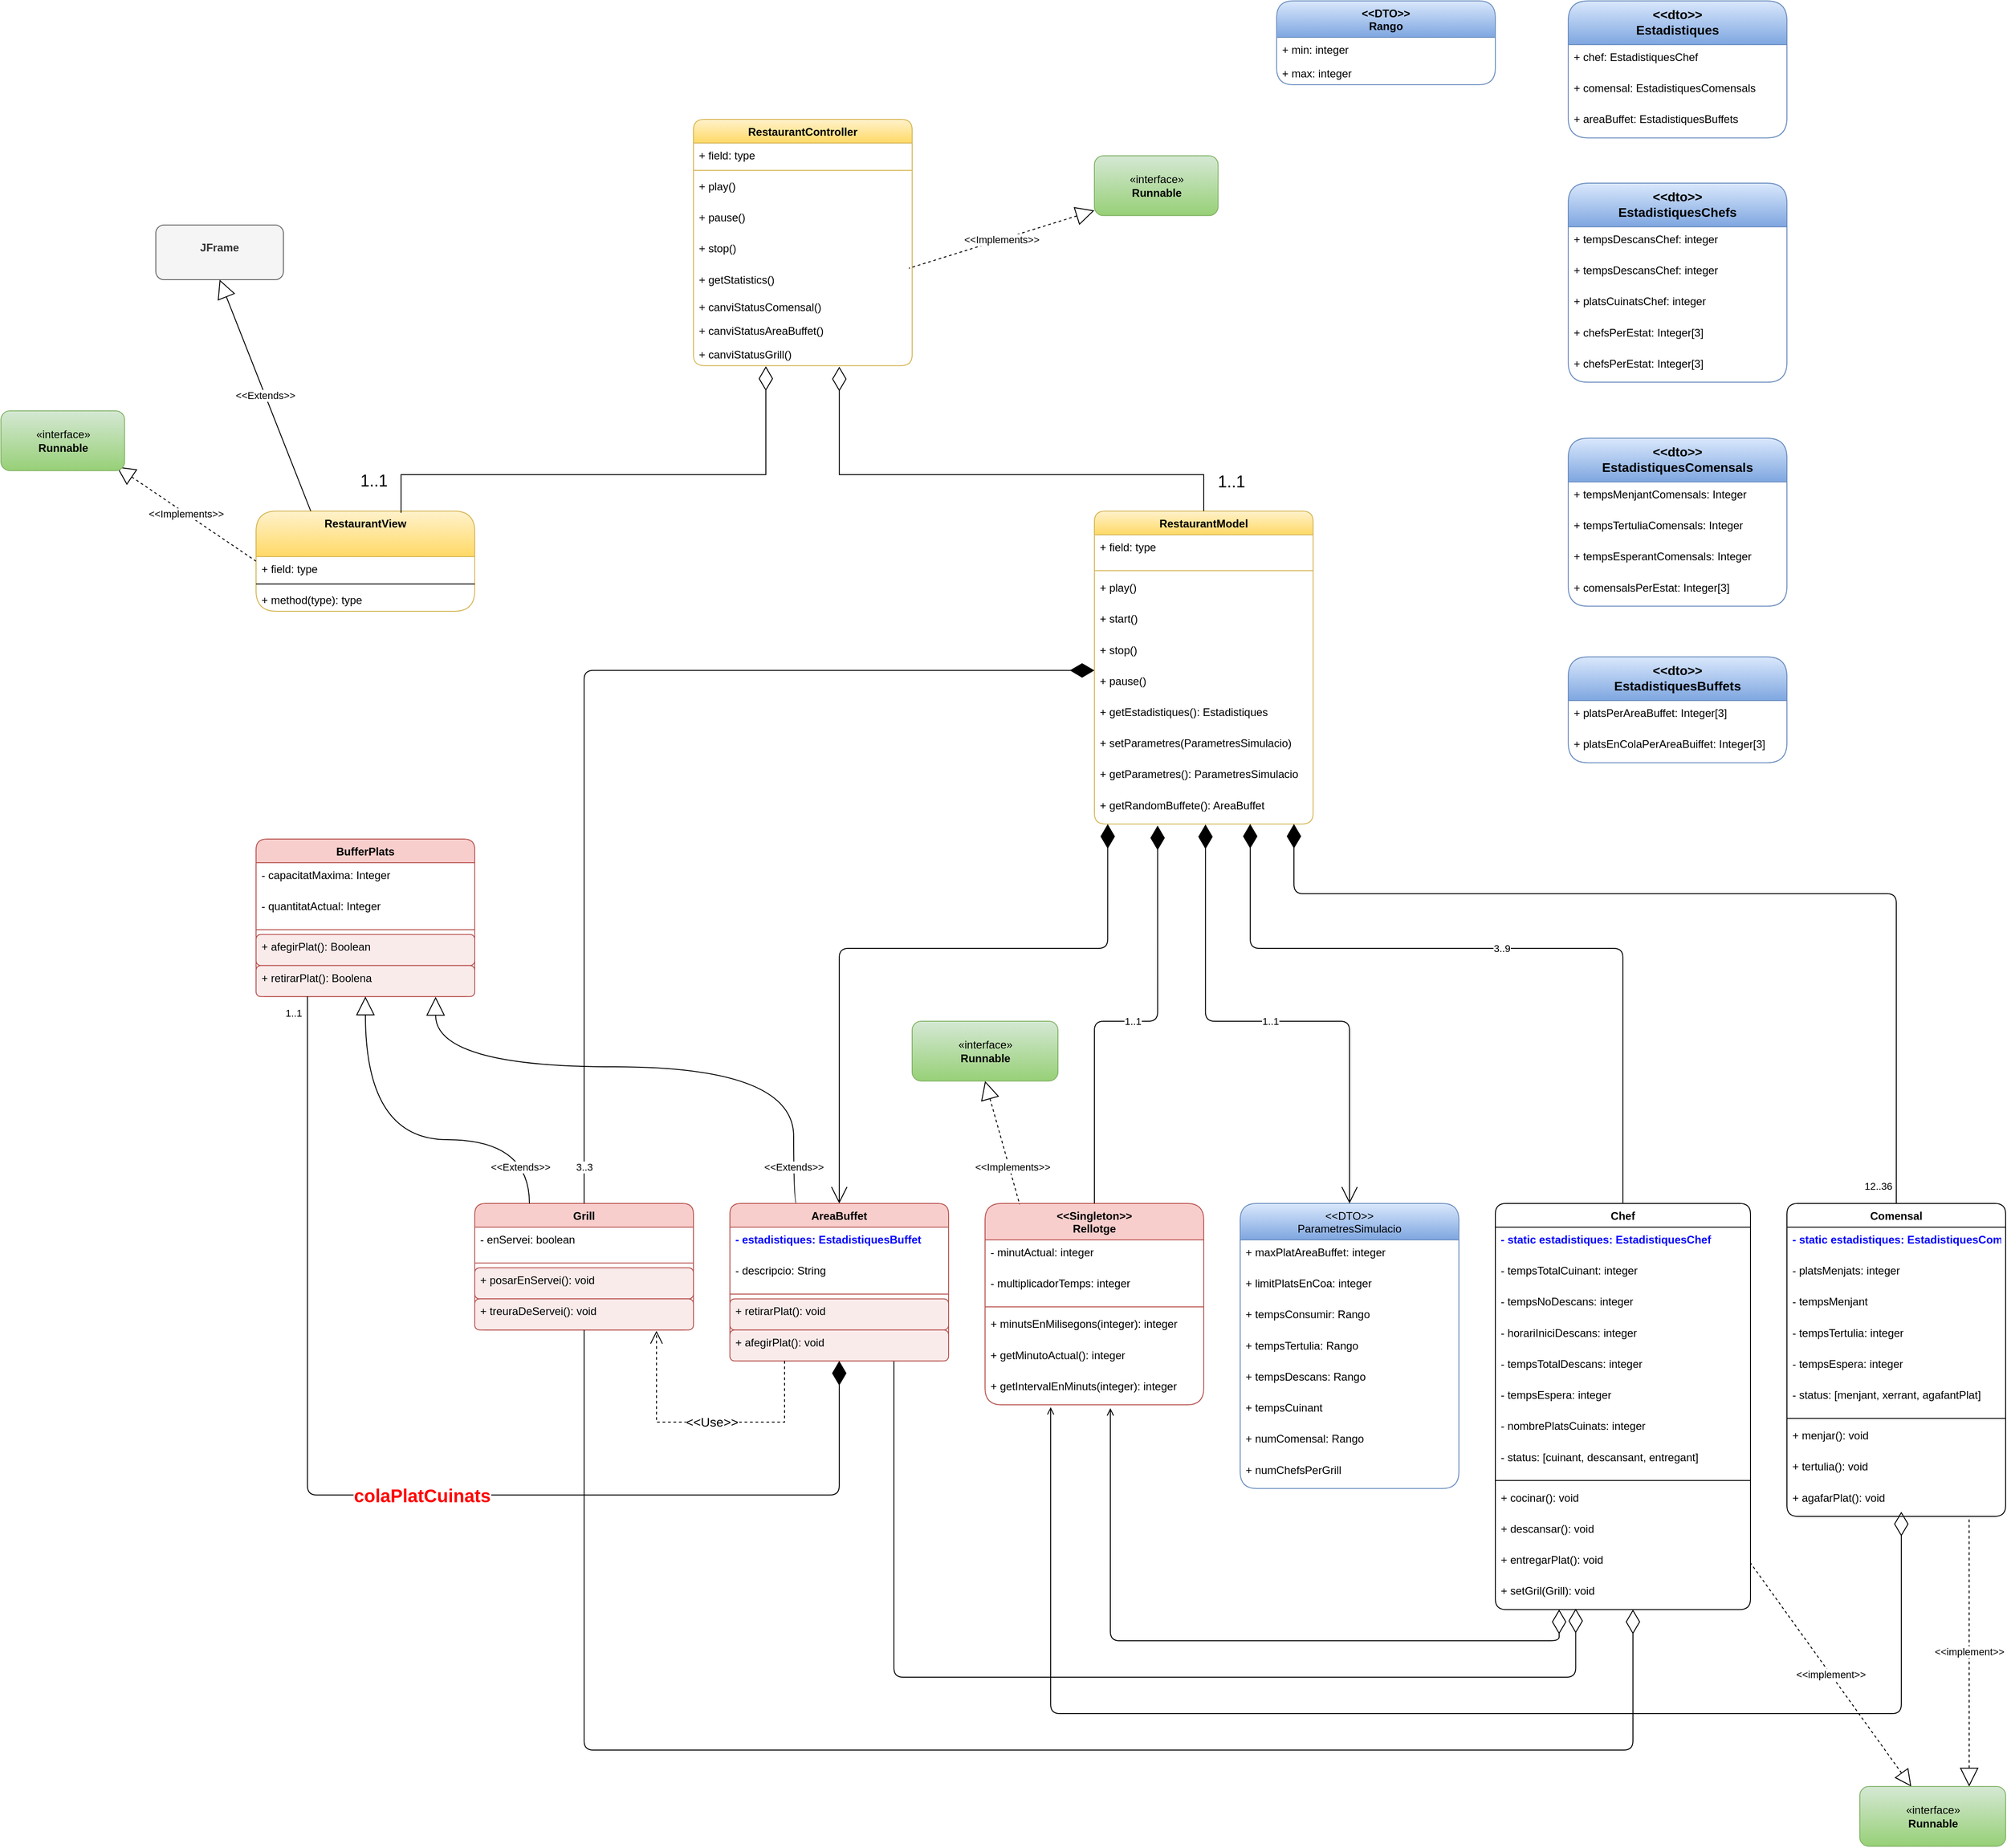 <mxfile version="20.3.0" type="device"><diagram id="F5AzHidbsRb3U1kMEYtP" name="Classes"><mxGraphModel dx="1987" dy="1812" grid="1" gridSize="10" guides="1" tooltips="1" connect="1" arrows="1" fold="1" page="0" pageScale="1" pageWidth="827" pageHeight="1169" background="#ffffff" math="0" shadow="0"><root><mxCell id="0"/><mxCell id="1" parent="0"/><mxCell id="1yfd3yDIQz3GNHURga52-110" value="RestaurantView" style="swimlane;fontStyle=1;align=center;verticalAlign=top;childLayout=stackLayout;horizontal=1;startSize=50;horizontalStack=0;resizeParent=1;resizeParentMax=0;resizeLast=0;collapsible=1;marginBottom=0;rounded=1;fillColor=#fff2cc;gradientColor=#ffd966;strokeColor=#d6b656;" parent="1" vertex="1"><mxGeometry x="-360" y="-320" width="240" height="110" as="geometry"/></mxCell><mxCell id="1yfd3yDIQz3GNHURga52-111" value="+ field: type" style="text;align=left;verticalAlign=top;spacingLeft=4;spacingRight=4;overflow=hidden;rotatable=0;points=[[0,0.5],[1,0.5]];portConstraint=eastwest;rounded=1;" parent="1yfd3yDIQz3GNHURga52-110" vertex="1"><mxGeometry y="50" width="240" height="26" as="geometry"/></mxCell><mxCell id="1yfd3yDIQz3GNHURga52-112" value="" style="line;strokeWidth=1;align=left;verticalAlign=middle;spacingTop=-1;spacingLeft=3;spacingRight=3;rotatable=0;labelPosition=right;points=[];portConstraint=eastwest;rounded=1;" parent="1yfd3yDIQz3GNHURga52-110" vertex="1"><mxGeometry y="76" width="240" height="8" as="geometry"/></mxCell><mxCell id="1yfd3yDIQz3GNHURga52-113" value="+ method(type): type" style="text;align=left;verticalAlign=top;spacingLeft=4;spacingRight=4;overflow=hidden;rotatable=0;points=[[0,0.5],[1,0.5]];portConstraint=eastwest;rounded=1;" parent="1yfd3yDIQz3GNHURga52-110" vertex="1"><mxGeometry y="84" width="240" height="26" as="geometry"/></mxCell><mxCell id="1yfd3yDIQz3GNHURga52-118" value="RestaurantController" style="swimlane;fontStyle=1;align=center;verticalAlign=top;childLayout=stackLayout;horizontal=1;startSize=26;horizontalStack=0;resizeParent=1;resizeParentMax=0;resizeLast=0;collapsible=1;marginBottom=0;fillColor=#fff2cc;strokeColor=#d6b656;rounded=1;gradientColor=#ffd966;" parent="1" vertex="1"><mxGeometry x="120" y="-750" width="240" height="270.323" as="geometry"/></mxCell><mxCell id="1yfd3yDIQz3GNHURga52-119" value="+ field: type" style="text;strokeColor=none;fillColor=none;align=left;verticalAlign=top;spacingLeft=4;spacingRight=4;overflow=hidden;rotatable=0;points=[[0,0.5],[1,0.5]];portConstraint=eastwest;rounded=1;" parent="1yfd3yDIQz3GNHURga52-118" vertex="1"><mxGeometry y="26" width="240" height="26" as="geometry"/></mxCell><mxCell id="1yfd3yDIQz3GNHURga52-120" value="" style="line;strokeWidth=1;fillColor=none;align=left;verticalAlign=middle;spacingTop=-1;spacingLeft=3;spacingRight=3;rotatable=0;labelPosition=right;points=[];portConstraint=eastwest;strokeColor=inherit;rounded=1;" parent="1yfd3yDIQz3GNHURga52-118" vertex="1"><mxGeometry y="52" width="240" height="8" as="geometry"/></mxCell><mxCell id="XDXUhInIALUMw_0Fe-WE-6" value="+ play()" style="text;strokeColor=none;fillColor=none;align=left;verticalAlign=top;spacingLeft=4;spacingRight=4;overflow=hidden;rotatable=0;points=[[0,0.5],[1,0.5]];portConstraint=eastwest;rounded=1;" parent="1yfd3yDIQz3GNHURga52-118" vertex="1"><mxGeometry y="60" width="240" height="34.108" as="geometry"/></mxCell><mxCell id="XDXUhInIALUMw_0Fe-WE-8" value="+ pause()" style="text;strokeColor=none;fillColor=none;align=left;verticalAlign=top;spacingLeft=4;spacingRight=4;overflow=hidden;rotatable=0;points=[[0,0.5],[1,0.5]];portConstraint=eastwest;rounded=1;" parent="1yfd3yDIQz3GNHURga52-118" vertex="1"><mxGeometry y="94.108" width="240" height="34.108" as="geometry"/></mxCell><mxCell id="XDXUhInIALUMw_0Fe-WE-7" value="+ stop()" style="text;strokeColor=none;fillColor=none;align=left;verticalAlign=top;spacingLeft=4;spacingRight=4;overflow=hidden;rotatable=0;points=[[0,0.5],[1,0.5]];portConstraint=eastwest;rounded=1;" parent="1yfd3yDIQz3GNHURga52-118" vertex="1"><mxGeometry y="128.215" width="240" height="34.108" as="geometry"/></mxCell><mxCell id="1yfd3yDIQz3GNHURga52-121" value="+ getStatistics()" style="text;strokeColor=none;fillColor=none;align=left;verticalAlign=top;spacingLeft=4;spacingRight=4;overflow=hidden;rotatable=0;points=[[0,0.5],[1,0.5]];portConstraint=eastwest;rounded=1;" parent="1yfd3yDIQz3GNHURga52-118" vertex="1"><mxGeometry y="162.323" width="240" height="30" as="geometry"/></mxCell><mxCell id="1yfd3yDIQz3GNHURga52-150" value="+ canviStatusComensal()" style="text;strokeColor=none;fillColor=none;align=left;verticalAlign=top;spacingLeft=4;spacingRight=4;overflow=hidden;rotatable=0;points=[[0,0.5],[1,0.5]];portConstraint=eastwest;rounded=1;" parent="1yfd3yDIQz3GNHURga52-118" vertex="1"><mxGeometry y="192.323" width="240" height="26" as="geometry"/></mxCell><mxCell id="1yfd3yDIQz3GNHURga52-151" value="+ canviStatusAreaBuffet()" style="text;strokeColor=none;fillColor=none;align=left;verticalAlign=top;spacingLeft=4;spacingRight=4;overflow=hidden;rotatable=0;points=[[0,0.5],[1,0.5]];portConstraint=eastwest;rounded=1;" parent="1yfd3yDIQz3GNHURga52-118" vertex="1"><mxGeometry y="218.323" width="240" height="26" as="geometry"/></mxCell><mxCell id="1yfd3yDIQz3GNHURga52-152" value="+ canviStatusGrill()" style="text;strokeColor=none;fillColor=none;align=left;verticalAlign=top;spacingLeft=4;spacingRight=4;overflow=hidden;rotatable=0;points=[[0,0.5],[1,0.5]];portConstraint=eastwest;rounded=1;" parent="1yfd3yDIQz3GNHURga52-118" vertex="1"><mxGeometry y="244.323" width="240" height="26" as="geometry"/></mxCell><mxCell id="1yfd3yDIQz3GNHURga52-1" value="Chef" style="swimlane;fontStyle=1;align=center;verticalAlign=top;childLayout=stackLayout;horizontal=1;startSize=26;horizontalStack=0;resizeParent=1;resizeParentMax=0;resizeLast=0;collapsible=1;marginBottom=0;rounded=1;" parent="1" vertex="1"><mxGeometry x="1000" y="440" width="280" height="445.785" as="geometry"><mxRectangle x="1000" y="440" width="70" height="30" as="alternateBounds"/></mxGeometry></mxCell><mxCell id="1yfd3yDIQz3GNHURga52-2" value="- static estadistiques: EstadistiquesChef" style="text;strokeColor=none;fillColor=none;align=left;verticalAlign=top;spacingLeft=4;spacingRight=4;overflow=hidden;rotatable=0;points=[[0,0.5],[1,0.5]];portConstraint=eastwest;rounded=1;fontStyle=1;fontColor=#0000FF;" parent="1yfd3yDIQz3GNHURga52-1" vertex="1"><mxGeometry y="26" width="280" height="34.108" as="geometry"/></mxCell><mxCell id="XDXUhInIALUMw_0Fe-WE-1" value="- tempsTotalCuinant: integer" style="text;strokeColor=none;fillColor=none;align=left;verticalAlign=top;spacingLeft=4;spacingRight=4;overflow=hidden;rotatable=0;points=[[0,0.5],[1,0.5]];portConstraint=eastwest;rounded=1;" parent="1yfd3yDIQz3GNHURga52-1" vertex="1"><mxGeometry y="60.108" width="280" height="34.108" as="geometry"/></mxCell><mxCell id="1yfd3yDIQz3GNHURga52-48" value="- tempsNoDescans: integer" style="text;strokeColor=none;fillColor=none;align=left;verticalAlign=top;spacingLeft=4;spacingRight=4;overflow=hidden;rotatable=0;points=[[0,0.5],[1,0.5]];portConstraint=eastwest;rounded=1;" parent="1yfd3yDIQz3GNHURga52-1" vertex="1"><mxGeometry y="94.215" width="280" height="34.108" as="geometry"/></mxCell><mxCell id="1yfd3yDIQz3GNHURga52-50" value="- horariIniciDescans: integer" style="text;strokeColor=none;fillColor=none;align=left;verticalAlign=top;spacingLeft=4;spacingRight=4;overflow=hidden;rotatable=0;points=[[0,0.5],[1,0.5]];portConstraint=eastwest;rounded=1;" parent="1yfd3yDIQz3GNHURga52-1" vertex="1"><mxGeometry y="128.323" width="280" height="34.108" as="geometry"/></mxCell><mxCell id="1yfd3yDIQz3GNHURga52-51" value="- tempsTotalDescans: integer" style="text;strokeColor=none;fillColor=none;align=left;verticalAlign=top;spacingLeft=4;spacingRight=4;overflow=hidden;rotatable=0;points=[[0,0.5],[1,0.5]];portConstraint=eastwest;rounded=1;" parent="1yfd3yDIQz3GNHURga52-1" vertex="1"><mxGeometry y="162.43" width="280" height="34.108" as="geometry"/></mxCell><mxCell id="1yfd3yDIQz3GNHURga52-60" value="- tempsEspera: integer" style="text;strokeColor=none;fillColor=none;align=left;verticalAlign=top;spacingLeft=4;spacingRight=4;overflow=hidden;rotatable=0;points=[[0,0.5],[1,0.5]];portConstraint=eastwest;rounded=1;" parent="1yfd3yDIQz3GNHURga52-1" vertex="1"><mxGeometry y="196.538" width="280" height="34.108" as="geometry"/></mxCell><mxCell id="rrlEOcsaNTgM3ZThqUmS-15" value="- nombrePlatsCuinats: integer" style="text;strokeColor=none;fillColor=none;align=left;verticalAlign=top;spacingLeft=4;spacingRight=4;overflow=hidden;rotatable=0;points=[[0,0.5],[1,0.5]];portConstraint=eastwest;rounded=1;" parent="1yfd3yDIQz3GNHURga52-1" vertex="1"><mxGeometry y="230.645" width="280" height="34.108" as="geometry"/></mxCell><mxCell id="1yfd3yDIQz3GNHURga52-58" value="- status: [cuinant, descansant, entregant]" style="text;strokeColor=none;fillColor=none;align=left;verticalAlign=top;spacingLeft=4;spacingRight=4;overflow=hidden;rotatable=0;points=[[0,0.5],[1,0.5]];portConstraint=eastwest;rounded=1;" parent="1yfd3yDIQz3GNHURga52-1" vertex="1"><mxGeometry y="264.753" width="280" height="34.108" as="geometry"/></mxCell><mxCell id="1yfd3yDIQz3GNHURga52-3" value="" style="line;strokeWidth=1;fillColor=none;align=left;verticalAlign=middle;spacingTop=-1;spacingLeft=3;spacingRight=3;rotatable=0;labelPosition=right;points=[];portConstraint=eastwest;strokeColor=inherit;rounded=1;" parent="1yfd3yDIQz3GNHURga52-1" vertex="1"><mxGeometry y="298.86" width="280" height="10.495" as="geometry"/></mxCell><mxCell id="1yfd3yDIQz3GNHURga52-4" value="+ cocinar(): void" style="text;strokeColor=none;fillColor=none;align=left;verticalAlign=top;spacingLeft=4;spacingRight=4;overflow=hidden;rotatable=0;points=[[0,0.5],[1,0.5]];portConstraint=eastwest;rounded=1;" parent="1yfd3yDIQz3GNHURga52-1" vertex="1"><mxGeometry y="309.355" width="280" height="34.108" as="geometry"/></mxCell><mxCell id="1yfd3yDIQz3GNHURga52-41" value="+ descansar(): void" style="text;strokeColor=none;fillColor=none;align=left;verticalAlign=top;spacingLeft=4;spacingRight=4;overflow=hidden;rotatable=0;points=[[0,0.5],[1,0.5]];portConstraint=eastwest;rounded=1;" parent="1yfd3yDIQz3GNHURga52-1" vertex="1"><mxGeometry y="343.462" width="280" height="34.108" as="geometry"/></mxCell><mxCell id="1yfd3yDIQz3GNHURga52-42" value="+ entregarPlat(): void" style="text;strokeColor=none;fillColor=none;align=left;verticalAlign=top;spacingLeft=4;spacingRight=4;overflow=hidden;rotatable=0;points=[[0,0.5],[1,0.5]];portConstraint=eastwest;rounded=1;" parent="1yfd3yDIQz3GNHURga52-1" vertex="1"><mxGeometry y="377.57" width="280" height="34.108" as="geometry"/></mxCell><mxCell id="1yfd3yDIQz3GNHURga52-47" value="+ setGril(Grill): void" style="text;strokeColor=none;fillColor=none;align=left;verticalAlign=top;spacingLeft=4;spacingRight=4;overflow=hidden;rotatable=0;points=[[0,0.5],[1,0.5]];portConstraint=eastwest;rounded=1;" parent="1yfd3yDIQz3GNHURga52-1" vertex="1"><mxGeometry y="411.677" width="280" height="34.108" as="geometry"/></mxCell><mxCell id="1yfd3yDIQz3GNHURga52-5" value="Comensal" style="swimlane;fontStyle=1;align=center;verticalAlign=top;childLayout=stackLayout;horizontal=1;startSize=26;horizontalStack=0;resizeParent=1;resizeParentMax=0;resizeLast=0;collapsible=1;marginBottom=0;rounded=1;" parent="1" vertex="1"><mxGeometry x="1320" y="440" width="240" height="343.462" as="geometry"/></mxCell><mxCell id="XDXUhInIALUMw_0Fe-WE-2" value="- static estadistiques: EstadistiquesComensal" style="text;strokeColor=none;fillColor=none;align=left;verticalAlign=top;spacingLeft=4;spacingRight=4;overflow=hidden;rotatable=0;points=[[0,0.5],[1,0.5]];portConstraint=eastwest;rounded=1;fontStyle=1;fontColor=#0000FF;" parent="1yfd3yDIQz3GNHURga52-5" vertex="1"><mxGeometry y="26" width="240" height="34.108" as="geometry"/></mxCell><mxCell id="1yfd3yDIQz3GNHURga52-6" value="- platsMenjats: integer" style="text;strokeColor=none;fillColor=none;align=left;verticalAlign=top;spacingLeft=4;spacingRight=4;overflow=hidden;rotatable=0;points=[[0,0.5],[1,0.5]];portConstraint=eastwest;rounded=1;" parent="1yfd3yDIQz3GNHURga52-5" vertex="1"><mxGeometry y="60.108" width="240" height="34.108" as="geometry"/></mxCell><mxCell id="1yfd3yDIQz3GNHURga52-55" value="- tempsMenjant" style="text;strokeColor=none;fillColor=none;align=left;verticalAlign=top;spacingLeft=4;spacingRight=4;overflow=hidden;rotatable=0;points=[[0,0.5],[1,0.5]];portConstraint=eastwest;rounded=1;" parent="1yfd3yDIQz3GNHURga52-5" vertex="1"><mxGeometry y="94.215" width="240" height="34.108" as="geometry"/></mxCell><mxCell id="1yfd3yDIQz3GNHURga52-56" value="- tempsTertulia: integer" style="text;strokeColor=none;fillColor=none;align=left;verticalAlign=top;spacingLeft=4;spacingRight=4;overflow=hidden;rotatable=0;points=[[0,0.5],[1,0.5]];portConstraint=eastwest;rounded=1;" parent="1yfd3yDIQz3GNHURga52-5" vertex="1"><mxGeometry y="128.323" width="240" height="34.108" as="geometry"/></mxCell><mxCell id="1yfd3yDIQz3GNHURga52-59" value="- tempsEspera: integer" style="text;strokeColor=none;fillColor=none;align=left;verticalAlign=top;spacingLeft=4;spacingRight=4;overflow=hidden;rotatable=0;points=[[0,0.5],[1,0.5]];portConstraint=eastwest;rounded=1;" parent="1yfd3yDIQz3GNHURga52-5" vertex="1"><mxGeometry y="162.43" width="240" height="34.108" as="geometry"/></mxCell><mxCell id="1yfd3yDIQz3GNHURga52-57" value="- status: [menjant, xerrant, agafantPlat]" style="text;strokeColor=none;fillColor=none;align=left;verticalAlign=top;spacingLeft=4;spacingRight=4;overflow=hidden;rotatable=0;points=[[0,0.5],[1,0.5]];portConstraint=eastwest;rounded=1;" parent="1yfd3yDIQz3GNHURga52-5" vertex="1"><mxGeometry y="196.538" width="240" height="34.108" as="geometry"/></mxCell><mxCell id="1yfd3yDIQz3GNHURga52-7" value="" style="line;strokeWidth=1;fillColor=none;align=left;verticalAlign=middle;spacingTop=-1;spacingLeft=3;spacingRight=3;rotatable=0;labelPosition=right;points=[];portConstraint=eastwest;strokeColor=inherit;rounded=1;" parent="1yfd3yDIQz3GNHURga52-5" vertex="1"><mxGeometry y="230.645" width="240" height="10.495" as="geometry"/></mxCell><mxCell id="1yfd3yDIQz3GNHURga52-8" value="+ menjar(): void" style="text;strokeColor=none;fillColor=none;align=left;verticalAlign=top;spacingLeft=4;spacingRight=4;overflow=hidden;rotatable=0;points=[[0,0.5],[1,0.5]];portConstraint=eastwest;rounded=1;" parent="1yfd3yDIQz3GNHURga52-5" vertex="1"><mxGeometry y="241.14" width="240" height="34.108" as="geometry"/></mxCell><mxCell id="1yfd3yDIQz3GNHURga52-53" value="+ tertulia(): void" style="text;strokeColor=none;fillColor=none;align=left;verticalAlign=top;spacingLeft=4;spacingRight=4;overflow=hidden;rotatable=0;points=[[0,0.5],[1,0.5]];portConstraint=eastwest;rounded=1;" parent="1yfd3yDIQz3GNHURga52-5" vertex="1"><mxGeometry y="275.247" width="240" height="34.108" as="geometry"/></mxCell><mxCell id="1yfd3yDIQz3GNHURga52-54" value="+ agafarPlat(): void" style="text;strokeColor=none;fillColor=none;align=left;verticalAlign=top;spacingLeft=4;spacingRight=4;overflow=hidden;rotatable=0;points=[[0,0.5],[1,0.5]];portConstraint=eastwest;rounded=1;" parent="1yfd3yDIQz3GNHURga52-5" vertex="1"><mxGeometry y="309.355" width="240" height="34.108" as="geometry"/></mxCell><mxCell id="1yfd3yDIQz3GNHURga52-13" value="Grill" style="swimlane;fontStyle=1;align=center;verticalAlign=top;childLayout=stackLayout;horizontal=1;startSize=26;horizontalStack=0;resizeParent=1;resizeParentMax=0;resizeLast=0;collapsible=1;marginBottom=0;rounded=1;fillColor=#f8cecc;strokeColor=#b85450;" parent="1" vertex="1"><mxGeometry x="-120" y="440" width="240" height="138.817" as="geometry"/></mxCell><mxCell id="1yfd3yDIQz3GNHURga52-63" value="- enServei: boolean" style="text;strokeColor=none;fillColor=none;align=left;verticalAlign=top;spacingLeft=4;spacingRight=4;overflow=hidden;rotatable=0;points=[[0,0.5],[1,0.5]];portConstraint=eastwest;rounded=1;" parent="1yfd3yDIQz3GNHURga52-13" vertex="1"><mxGeometry y="26" width="240" height="34.108" as="geometry"/></mxCell><mxCell id="1yfd3yDIQz3GNHURga52-15" value="" style="line;strokeWidth=1;fillColor=none;align=left;verticalAlign=middle;spacingTop=-1;spacingLeft=3;spacingRight=3;rotatable=0;labelPosition=right;points=[];portConstraint=eastwest;strokeColor=inherit;rounded=1;" parent="1yfd3yDIQz3GNHURga52-13" vertex="1"><mxGeometry y="60.108" width="240" height="10.495" as="geometry"/></mxCell><mxCell id="32FPiGkmEmromFlu82mA-3" value="+ posarEnServei(): void" style="text;strokeColor=#b85450;fillColor=#FAEBEB;align=left;verticalAlign=top;spacingLeft=4;spacingRight=4;overflow=hidden;rotatable=0;points=[[0,0.5],[1,0.5]];portConstraint=eastwest;rounded=1;" parent="1yfd3yDIQz3GNHURga52-13" vertex="1"><mxGeometry y="70.602" width="240" height="34.108" as="geometry"/></mxCell><mxCell id="32FPiGkmEmromFlu82mA-1" value="+ treuraDeServei(): void" style="text;strokeColor=#b85450;fillColor=#FAEBEB;align=left;verticalAlign=top;spacingLeft=4;spacingRight=4;overflow=hidden;rotatable=0;points=[[0,0.5],[1,0.5]];portConstraint=eastwest;rounded=1;" parent="1yfd3yDIQz3GNHURga52-13" vertex="1"><mxGeometry y="104.71" width="240" height="34.108" as="geometry"/></mxCell><mxCell id="1yfd3yDIQz3GNHURga52-28" value="RestaurantModel" style="swimlane;fontStyle=1;align=center;verticalAlign=top;childLayout=stackLayout;horizontal=1;startSize=26;horizontalStack=0;resizeParent=1;resizeParentMax=0;resizeLast=0;collapsible=1;marginBottom=0;rounded=1;fillColor=#fff2cc;gradientColor=#ffd966;strokeColor=#d6b656;" parent="1" vertex="1"><mxGeometry x="560" y="-320" width="240" height="343.462" as="geometry"/></mxCell><mxCell id="1yfd3yDIQz3GNHURga52-29" value="+ field: type" style="text;strokeColor=none;fillColor=none;align=left;verticalAlign=top;spacingLeft=4;spacingRight=4;overflow=hidden;rotatable=0;points=[[0,0.5],[1,0.5]];portConstraint=eastwest;rounded=1;" parent="1yfd3yDIQz3GNHURga52-28" vertex="1"><mxGeometry y="26" width="240" height="34.108" as="geometry"/></mxCell><mxCell id="1yfd3yDIQz3GNHURga52-30" value="" style="line;strokeWidth=1;fillColor=none;align=left;verticalAlign=middle;spacingTop=-1;spacingLeft=3;spacingRight=3;rotatable=0;labelPosition=right;points=[];portConstraint=eastwest;strokeColor=inherit;rounded=1;" parent="1yfd3yDIQz3GNHURga52-28" vertex="1"><mxGeometry y="60.108" width="240" height="10.495" as="geometry"/></mxCell><mxCell id="XDXUhInIALUMw_0Fe-WE-4" value="+ play()" style="text;strokeColor=none;fillColor=none;align=left;verticalAlign=top;spacingLeft=4;spacingRight=4;overflow=hidden;rotatable=0;points=[[0,0.5],[1,0.5]];portConstraint=eastwest;rounded=1;" parent="1yfd3yDIQz3GNHURga52-28" vertex="1"><mxGeometry y="70.602" width="240" height="34.108" as="geometry"/></mxCell><mxCell id="1yfd3yDIQz3GNHURga52-31" value="+ start()" style="text;strokeColor=none;fillColor=none;align=left;verticalAlign=top;spacingLeft=4;spacingRight=4;overflow=hidden;rotatable=0;points=[[0,0.5],[1,0.5]];portConstraint=eastwest;rounded=1;" parent="1yfd3yDIQz3GNHURga52-28" vertex="1"><mxGeometry y="104.71" width="240" height="34.108" as="geometry"/></mxCell><mxCell id="1yfd3yDIQz3GNHURga52-144" value="+ stop()" style="text;strokeColor=none;fillColor=none;align=left;verticalAlign=top;spacingLeft=4;spacingRight=4;overflow=hidden;rotatable=0;points=[[0,0.5],[1,0.5]];portConstraint=eastwest;rounded=1;" parent="1yfd3yDIQz3GNHURga52-28" vertex="1"><mxGeometry y="138.817" width="240" height="34.108" as="geometry"/></mxCell><mxCell id="1yfd3yDIQz3GNHURga52-145" value="+ pause()" style="text;strokeColor=none;fillColor=none;align=left;verticalAlign=top;spacingLeft=4;spacingRight=4;overflow=hidden;rotatable=0;points=[[0,0.5],[1,0.5]];portConstraint=eastwest;rounded=1;" parent="1yfd3yDIQz3GNHURga52-28" vertex="1"><mxGeometry y="172.925" width="240" height="34.108" as="geometry"/></mxCell><mxCell id="1yfd3yDIQz3GNHURga52-147" value="+ getEstadistiques(): Estadistiques" style="text;strokeColor=none;fillColor=none;align=left;verticalAlign=top;spacingLeft=4;spacingRight=4;overflow=hidden;rotatable=0;points=[[0,0.5],[1,0.5]];portConstraint=eastwest;rounded=1;" parent="1yfd3yDIQz3GNHURga52-28" vertex="1"><mxGeometry y="207.032" width="240" height="34.108" as="geometry"/></mxCell><mxCell id="1yfd3yDIQz3GNHURga52-146" value="+ setParametres(ParametresSimulacio)" style="text;strokeColor=none;fillColor=none;align=left;verticalAlign=top;spacingLeft=4;spacingRight=4;overflow=hidden;rotatable=0;points=[[0,0.5],[1,0.5]];portConstraint=eastwest;rounded=1;" parent="1yfd3yDIQz3GNHURga52-28" vertex="1"><mxGeometry y="241.14" width="240" height="34.108" as="geometry"/></mxCell><mxCell id="2TMHJ-a3IxeZFMbr7UdO-1" value="+ getParametres(): ParametresSimulacio" style="text;strokeColor=none;fillColor=none;align=left;verticalAlign=top;spacingLeft=4;spacingRight=4;overflow=hidden;rotatable=0;points=[[0,0.5],[1,0.5]];portConstraint=eastwest;rounded=1;" parent="1yfd3yDIQz3GNHURga52-28" vertex="1"><mxGeometry y="275.247" width="240" height="34.108" as="geometry"/></mxCell><mxCell id="ky06ZzyfjNGjHORNi42Y-1" value="+ getRandomBuffete(): AreaBuffet" style="text;strokeColor=none;fillColor=none;align=left;verticalAlign=top;spacingLeft=4;spacingRight=4;overflow=hidden;rotatable=0;points=[[0,0.5],[1,0.5]];portConstraint=eastwest;rounded=1;" parent="1yfd3yDIQz3GNHURga52-28" vertex="1"><mxGeometry y="309.355" width="240" height="34.108" as="geometry"/></mxCell><mxCell id="1yfd3yDIQz3GNHURga52-32" value="" style="endArrow=diamondThin;endFill=1;endSize=24;html=1;rounded=1;exitX=0.5;exitY=0;exitDx=0;exitDy=0;edgeStyle=orthogonalEdgeStyle;entryX=0.061;entryY=1.004;entryDx=0;entryDy=0;startArrow=open;startFill=0;startSize=16;entryPerimeter=0;" parent="1" source="1yfd3yDIQz3GNHURga52-9" target="ky06ZzyfjNGjHORNi42Y-1" edge="1"><mxGeometry width="160" relative="1" as="geometry"><mxPoint x="510.213" y="469.677" as="sourcePoint"/><mxPoint x="820" y="78.194" as="targetPoint"/><Array as="points"><mxPoint x="280" y="160"/><mxPoint x="575" y="160"/></Array></mxGeometry></mxCell><mxCell id="1yfd3yDIQz3GNHURga52-33" value="3..3" style="edgeLabel;html=1;align=center;verticalAlign=middle;resizable=0;points=[];rounded=1;" parent="1yfd3yDIQz3GNHURga52-32" vertex="1" connectable="0"><mxGeometry x="-0.754" y="-3" relative="1" as="geometry"><mxPoint x="27" y="97" as="offset"/></mxGeometry></mxCell><mxCell id="1yfd3yDIQz3GNHURga52-34" value="" style="endArrow=diamondThin;endFill=1;endSize=24;html=1;rounded=1;exitX=0.5;exitY=0;exitDx=0;exitDy=0;edgeStyle=orthogonalEdgeStyle;" parent="1" source="1yfd3yDIQz3GNHURga52-5" target="ky06ZzyfjNGjHORNi42Y-1" edge="1"><mxGeometry width="160" relative="1" as="geometry"><mxPoint x="584.255" y="456.559" as="sourcePoint"/><mxPoint x="1013.44" y="97.567" as="targetPoint"/><Array as="points"><mxPoint x="1440" y="100"/><mxPoint x="779" y="100"/></Array></mxGeometry></mxCell><mxCell id="1yfd3yDIQz3GNHURga52-37" value="12..36" style="edgeLabel;html=1;align=center;verticalAlign=middle;resizable=0;points=[];rounded=1;" parent="1yfd3yDIQz3GNHURga52-34" vertex="1" connectable="0"><mxGeometry x="-0.597" y="1" relative="1" as="geometry"><mxPoint x="-19" y="198" as="offset"/></mxGeometry></mxCell><mxCell id="1yfd3yDIQz3GNHURga52-35" value="3..3" style="endArrow=diamondThin;endFill=1;endSize=24;html=1;rounded=1;exitX=0.5;exitY=0;exitDx=0;exitDy=0;edgeStyle=elbowEdgeStyle;entryX=0;entryY=0.058;entryDx=0;entryDy=0;entryPerimeter=0;" parent="1" source="1yfd3yDIQz3GNHURga52-13" target="1yfd3yDIQz3GNHURga52-145" edge="1"><mxGeometry x="-0.93" width="160" relative="1" as="geometry"><mxPoint x="732.34" y="430.323" as="sourcePoint"/><mxPoint x="320" y="150" as="targetPoint"/><Array as="points"><mxPoint y="80"/></Array><mxPoint as="offset"/></mxGeometry></mxCell><mxCell id="1yfd3yDIQz3GNHURga52-36" value="3..9" style="endArrow=diamondThin;endFill=1;endSize=24;html=1;rounded=1;exitX=0.5;exitY=0;exitDx=0;exitDy=0;edgeStyle=orthogonalEdgeStyle;" parent="1" source="1yfd3yDIQz3GNHURga52-1" target="ky06ZzyfjNGjHORNi42Y-1" edge="1"><mxGeometry width="160" relative="1" as="geometry"><mxPoint x="744.681" y="443.441" as="sourcePoint"/><mxPoint x="958.72" y="95.247" as="targetPoint"/><Array as="points"><mxPoint x="1140" y="160"/><mxPoint x="731" y="160"/></Array></mxGeometry></mxCell><mxCell id="1yfd3yDIQz3GNHURga52-99" value="&amp;lt;&amp;lt;implement&amp;gt;&amp;gt;" style="rounded=1;orthogonalLoop=1;jettySize=auto;html=1;strokeWidth=1;startArrow=block;startFill=0;endArrow=none;endFill=0;startSize=16;endSize=18;dashed=1;entryX=1;entryY=0.5;entryDx=0;entryDy=0;" parent="1" source="1yfd3yDIQz3GNHURga52-38" target="1yfd3yDIQz3GNHURga52-42" edge="1"><mxGeometry relative="1" as="geometry"><mxPoint x="1213.617" y="417.204" as="targetPoint"/><Array as="points"/></mxGeometry></mxCell><mxCell id="1yfd3yDIQz3GNHURga52-101" value="&amp;lt;&amp;lt;implement&amp;gt;&amp;gt;" style="rounded=1;orthogonalLoop=1;jettySize=auto;html=1;exitX=0.75;exitY=0;exitDx=0;exitDy=0;entryX=0.833;entryY=1.025;entryDx=0;entryDy=0;strokeWidth=1;startArrow=block;startFill=0;endArrow=none;endFill=0;startSize=18;endSize=18;dashed=1;entryPerimeter=0;" parent="1" source="1yfd3yDIQz3GNHURga52-38" target="1yfd3yDIQz3GNHURga52-54" edge="1"><mxGeometry relative="1" as="geometry"/></mxCell><mxCell id="1yfd3yDIQz3GNHURga52-38" value="«interface»&lt;br&gt;&lt;b&gt;Runnable&lt;/b&gt;" style="html=1;rounded=1;fillColor=#d5e8d4;strokeColor=#82b366;gradientColor=#97d077;" parent="1" vertex="1"><mxGeometry x="1400" y="1080" width="160" height="65.59" as="geometry"/></mxCell><mxCell id="1yfd3yDIQz3GNHURga52-46" value="" style="endArrow=diamondThin;endFill=0;endSize=24;html=1;rounded=1;strokeWidth=1;edgeStyle=orthogonalEdgeStyle;" parent="1" source="1yfd3yDIQz3GNHURga52-13" target="1yfd3yDIQz3GNHURga52-47" edge="1"><mxGeometry width="160" relative="1" as="geometry"><mxPoint x="214.043" y="640.215" as="sourcePoint"/><mxPoint x="732.34" y="456.559" as="targetPoint"/><Array as="points"><mxPoint y="1040"/><mxPoint x="1151" y="1040"/></Array></mxGeometry></mxCell><mxCell id="1yfd3yDIQz3GNHURga52-64" value="&lt;&lt;DTO&gt;&gt;&#10;ParametresSimulacio" style="swimlane;fontStyle=0;childLayout=stackLayout;horizontal=1;startSize=40;fillColor=#dae8fc;horizontalStack=0;resizeParent=1;resizeParentMax=0;resizeLast=0;collapsible=1;marginBottom=0;rounded=1;strokeColor=#6c8ebf;gradientColor=#7ea6e0;" parent="1" vertex="1"><mxGeometry x="720" y="440" width="240" height="312.86" as="geometry"><mxRectangle x="-480" y="417.2" width="150" height="30" as="alternateBounds"/></mxGeometry></mxCell><mxCell id="1yfd3yDIQz3GNHURga52-82" value="+ maxPlatAreaBuffet: integer" style="text;strokeColor=none;fillColor=none;align=left;verticalAlign=top;spacingLeft=4;spacingRight=4;overflow=hidden;rotatable=0;points=[[0,0.5],[1,0.5]];portConstraint=eastwest;rounded=1;" parent="1yfd3yDIQz3GNHURga52-64" vertex="1"><mxGeometry y="40" width="240" height="34.108" as="geometry"/></mxCell><mxCell id="1yfd3yDIQz3GNHURga52-85" value="+ limitPlatsEnCoa: integer" style="text;strokeColor=none;fillColor=none;align=left;verticalAlign=top;spacingLeft=4;spacingRight=4;overflow=hidden;rotatable=0;points=[[0,0.5],[1,0.5]];portConstraint=eastwest;rounded=1;" parent="1yfd3yDIQz3GNHURga52-64" vertex="1"><mxGeometry y="74.108" width="240" height="34.108" as="geometry"/></mxCell><mxCell id="rrlEOcsaNTgM3ZThqUmS-3" value="+ tempsConsumir: Rango" style="text;strokeColor=none;fillColor=none;align=left;verticalAlign=top;spacingLeft=4;spacingRight=4;overflow=hidden;rotatable=0;points=[[0,0.5],[1,0.5]];portConstraint=eastwest;rounded=1;" parent="1yfd3yDIQz3GNHURga52-64" vertex="1"><mxGeometry y="108.215" width="240" height="34.108" as="geometry"/></mxCell><mxCell id="rrlEOcsaNTgM3ZThqUmS-6" value="+ tempsTertulia: Rango" style="text;strokeColor=none;fillColor=none;align=left;verticalAlign=top;spacingLeft=4;spacingRight=4;overflow=hidden;rotatable=0;points=[[0,0.5],[1,0.5]];portConstraint=eastwest;rounded=1;" parent="1yfd3yDIQz3GNHURga52-64" vertex="1"><mxGeometry y="142.323" width="240" height="34.108" as="geometry"/></mxCell><mxCell id="rrlEOcsaNTgM3ZThqUmS-9" value="+ tempsDescans: Rango" style="text;strokeColor=none;fillColor=none;align=left;verticalAlign=top;spacingLeft=4;spacingRight=4;overflow=hidden;rotatable=0;points=[[0,0.5],[1,0.5]];portConstraint=eastwest;rounded=1;" parent="1yfd3yDIQz3GNHURga52-64" vertex="1"><mxGeometry y="176.43" width="240" height="34.108" as="geometry"/></mxCell><mxCell id="rrlEOcsaNTgM3ZThqUmS-8" value="+ tempsCuinant" style="text;strokeColor=none;fillColor=none;align=left;verticalAlign=top;spacingLeft=4;spacingRight=4;overflow=hidden;rotatable=0;points=[[0,0.5],[1,0.5]];portConstraint=eastwest;rounded=1;" parent="1yfd3yDIQz3GNHURga52-64" vertex="1"><mxGeometry y="210.538" width="240" height="34.108" as="geometry"/></mxCell><mxCell id="rrlEOcsaNTgM3ZThqUmS-4" value="+ numComensal: Rango" style="text;strokeColor=none;fillColor=none;align=left;verticalAlign=top;spacingLeft=4;spacingRight=4;overflow=hidden;rotatable=0;points=[[0,0.5],[1,0.5]];portConstraint=eastwest;rounded=1;" parent="1yfd3yDIQz3GNHURga52-64" vertex="1"><mxGeometry y="244.645" width="240" height="34.108" as="geometry"/></mxCell><mxCell id="rrlEOcsaNTgM3ZThqUmS-10" value="+ numChefsPerGrill" style="text;strokeColor=none;fillColor=none;align=left;verticalAlign=top;spacingLeft=4;spacingRight=4;overflow=hidden;rotatable=0;points=[[0,0.5],[1,0.5]];portConstraint=eastwest;rounded=1;" parent="1yfd3yDIQz3GNHURga52-64" vertex="1"><mxGeometry y="278.753" width="240" height="34.108" as="geometry"/></mxCell><mxCell id="1yfd3yDIQz3GNHURga52-68" value="1..1" style="endArrow=diamondThin;endFill=1;endSize=24;html=1;rounded=1;strokeWidth=1;exitX=0.5;exitY=0;exitDx=0;exitDy=0;edgeStyle=orthogonalEdgeStyle;startArrow=open;startFill=0;startSize=16;entryX=0.508;entryY=1.017;entryDx=0;entryDy=0;entryPerimeter=0;" parent="1" source="1yfd3yDIQz3GNHURga52-64" target="ky06ZzyfjNGjHORNi42Y-1" edge="1"><mxGeometry width="160" relative="1" as="geometry"><mxPoint x="411.489" y="456.559" as="sourcePoint"/><mxPoint x="941" y="90" as="targetPoint"/><Array as="points"><mxPoint x="840" y="240"/><mxPoint x="682" y="240"/></Array></mxGeometry></mxCell><mxCell id="1yfd3yDIQz3GNHURga52-69" value="" style="endArrow=diamondThin;endFill=0;endSize=24;html=1;rounded=1;strokeWidth=1;edgeStyle=orthogonalEdgeStyle;entryX=0.315;entryY=0.97;entryDx=0;entryDy=0;entryPerimeter=0;exitX=0.75;exitY=1;exitDx=0;exitDy=0;" parent="1" source="1yfd3yDIQz3GNHURga52-9" target="1yfd3yDIQz3GNHURga52-47" edge="1"><mxGeometry width="160" relative="1" as="geometry"><mxPoint x="269.525" y="655.115" as="sourcePoint"/><mxPoint x="1100" y="890" as="targetPoint"/><Array as="points"><mxPoint x="340" y="960"/><mxPoint x="1088" y="960"/></Array></mxGeometry></mxCell><mxCell id="1yfd3yDIQz3GNHURga52-88" value="&lt;&lt;Singleton&gt;&gt;&#10;Rellotge" style="swimlane;fontStyle=1;align=center;verticalAlign=top;childLayout=stackLayout;horizontal=1;startSize=40;horizontalStack=0;resizeParent=1;resizeParentMax=0;resizeLast=0;collapsible=1;marginBottom=0;rounded=1;fillColor=#f8cecc;strokeColor=#b85450;" parent="1" vertex="1"><mxGeometry x="440" y="440" width="240" height="221.032" as="geometry"/></mxCell><mxCell id="1yfd3yDIQz3GNHURga52-89" value="- minutActual: integer" style="text;strokeColor=none;fillColor=none;align=left;verticalAlign=top;spacingLeft=4;spacingRight=4;overflow=hidden;rotatable=0;points=[[0,0.5],[1,0.5]];portConstraint=eastwest;rounded=1;" parent="1yfd3yDIQz3GNHURga52-88" vertex="1"><mxGeometry y="40" width="240" height="34.108" as="geometry"/></mxCell><mxCell id="1yfd3yDIQz3GNHURga52-107" value="- multiplicadorTemps: integer" style="text;strokeColor=none;fillColor=none;align=left;verticalAlign=top;spacingLeft=4;spacingRight=4;overflow=hidden;rotatable=0;points=[[0,0.5],[1,0.5]];portConstraint=eastwest;rounded=1;" parent="1yfd3yDIQz3GNHURga52-88" vertex="1"><mxGeometry y="74.108" width="240" height="34.108" as="geometry"/></mxCell><mxCell id="1yfd3yDIQz3GNHURga52-90" value="" style="line;strokeWidth=1;fillColor=none;align=left;verticalAlign=middle;spacingTop=-1;spacingLeft=3;spacingRight=3;rotatable=0;labelPosition=right;points=[];portConstraint=eastwest;strokeColor=inherit;rounded=1;" parent="1yfd3yDIQz3GNHURga52-88" vertex="1"><mxGeometry y="108.215" width="240" height="10.495" as="geometry"/></mxCell><mxCell id="1yfd3yDIQz3GNHURga52-95" value="+ minutsEnMilisegons(integer): integer" style="text;strokeColor=none;fillColor=none;align=left;verticalAlign=top;spacingLeft=4;spacingRight=4;overflow=hidden;rotatable=0;points=[[0,0.5],[1,0.5]];portConstraint=eastwest;rounded=1;" parent="1yfd3yDIQz3GNHURga52-88" vertex="1"><mxGeometry y="118.71" width="240" height="34.108" as="geometry"/></mxCell><mxCell id="1yfd3yDIQz3GNHURga52-102" value="+ getMinutoActual(): integer" style="text;strokeColor=none;fillColor=none;align=left;verticalAlign=top;spacingLeft=4;spacingRight=4;overflow=hidden;rotatable=0;points=[[0,0.5],[1,0.5]];portConstraint=eastwest;rounded=1;" parent="1yfd3yDIQz3GNHURga52-88" vertex="1"><mxGeometry y="152.817" width="240" height="34.108" as="geometry"/></mxCell><mxCell id="1yfd3yDIQz3GNHURga52-109" value="+ getIntervalEnMinuts(integer): integer" style="text;strokeColor=none;fillColor=none;align=left;verticalAlign=top;spacingLeft=4;spacingRight=4;overflow=hidden;rotatable=0;points=[[0,0.5],[1,0.5]];portConstraint=eastwest;rounded=1;" parent="1yfd3yDIQz3GNHURga52-88" vertex="1"><mxGeometry y="186.925" width="240" height="34.108" as="geometry"/></mxCell><mxCell id="1yfd3yDIQz3GNHURga52-141" value="«interface»&lt;br&gt;&lt;b&gt;Runnable&lt;/b&gt;" style="html=1;rounded=1;fillColor=#d5e8d4;strokeColor=#82b366;gradientColor=#97d077;" parent="1" vertex="1"><mxGeometry x="360" y="240" width="160" height="65.59" as="geometry"/></mxCell><mxCell id="1yfd3yDIQz3GNHURga52-142" value="1..1" style="endArrow=diamondThin;endFill=1;endSize=24;html=1;rounded=1;exitX=0.5;exitY=0;exitDx=0;exitDy=0;edgeStyle=orthogonalEdgeStyle;entryX=0.289;entryY=1.052;entryDx=0;entryDy=0;entryPerimeter=0;startArrow=none;startFill=0;startSize=16;" parent="1" source="1yfd3yDIQz3GNHURga52-88" target="ky06ZzyfjNGjHORNi42Y-1" edge="1"><mxGeometry width="160" relative="1" as="geometry"><mxPoint x="263.404" y="430.323" as="sourcePoint"/><mxPoint x="846.16" y="96.236" as="targetPoint"/><Array as="points"><mxPoint x="560" y="240"/><mxPoint x="629" y="240"/></Array></mxGeometry></mxCell><mxCell id="iZ9OrU1UNK4X2crRO8BI-17" value="&lt;&lt;DTO&gt;&gt;&#10;Rango" style="swimlane;fontStyle=1;align=center;verticalAlign=top;childLayout=stackLayout;horizontal=1;startSize=40;horizontalStack=0;resizeParent=1;resizeParentMax=0;resizeLast=0;collapsible=1;marginBottom=0;fillColor=#dae8fc;strokeColor=#6c8ebf;gradientColor=#7ea6e0;rounded=1;" parent="1" vertex="1"><mxGeometry x="760" y="-880" width="240" height="92" as="geometry"/></mxCell><mxCell id="iZ9OrU1UNK4X2crRO8BI-18" value="+ min: integer" style="text;strokeColor=none;fillColor=none;align=left;verticalAlign=top;spacingLeft=4;spacingRight=4;overflow=hidden;rotatable=0;points=[[0,0.5],[1,0.5]];portConstraint=eastwest;" parent="iZ9OrU1UNK4X2crRO8BI-17" vertex="1"><mxGeometry y="40" width="240" height="26" as="geometry"/></mxCell><mxCell id="iZ9OrU1UNK4X2crRO8BI-21" value="+ max: integer" style="text;strokeColor=none;fillColor=none;align=left;verticalAlign=top;spacingLeft=4;spacingRight=4;overflow=hidden;rotatable=0;points=[[0,0.5],[1,0.5]];portConstraint=eastwest;" parent="iZ9OrU1UNK4X2crRO8BI-17" vertex="1"><mxGeometry y="66" width="240" height="26" as="geometry"/></mxCell><mxCell id="iZ9OrU1UNK4X2crRO8BI-22" value="BufferPlats" style="swimlane;fontStyle=1;align=center;verticalAlign=top;childLayout=stackLayout;horizontal=1;startSize=26;horizontalStack=0;resizeParent=1;resizeParentMax=0;resizeLast=0;collapsible=1;marginBottom=0;rounded=1;fillColor=#f8cecc;strokeColor=#b85450;" parent="1" vertex="1"><mxGeometry x="-360" y="40" width="240" height="172.925" as="geometry"/></mxCell><mxCell id="iZ9OrU1UNK4X2crRO8BI-23" value="- capacitatMaxima: Integer" style="text;strokeColor=none;fillColor=none;align=left;verticalAlign=top;spacingLeft=4;spacingRight=4;overflow=hidden;rotatable=0;points=[[0,0.5],[1,0.5]];portConstraint=eastwest;rounded=1;" parent="iZ9OrU1UNK4X2crRO8BI-22" vertex="1"><mxGeometry y="26" width="240" height="34.108" as="geometry"/></mxCell><mxCell id="iZ9OrU1UNK4X2crRO8BI-24" value="- quantitatActual: Integer" style="text;strokeColor=none;fillColor=none;align=left;verticalAlign=top;spacingLeft=4;spacingRight=4;overflow=hidden;rotatable=0;points=[[0,0.5],[1,0.5]];portConstraint=eastwest;rounded=1;" parent="iZ9OrU1UNK4X2crRO8BI-22" vertex="1"><mxGeometry y="60.108" width="240" height="34.108" as="geometry"/></mxCell><mxCell id="iZ9OrU1UNK4X2crRO8BI-25" value="" style="line;strokeWidth=1;fillColor=none;align=left;verticalAlign=middle;spacingTop=-1;spacingLeft=3;spacingRight=3;rotatable=0;labelPosition=right;points=[];portConstraint=eastwest;strokeColor=inherit;rounded=1;" parent="iZ9OrU1UNK4X2crRO8BI-22" vertex="1"><mxGeometry y="94.215" width="240" height="10.495" as="geometry"/></mxCell><mxCell id="iZ9OrU1UNK4X2crRO8BI-26" value="+ afegirPlat(): Boolean" style="text;strokeColor=#b85450;fillColor=#FAEBEB;align=left;verticalAlign=top;spacingLeft=4;spacingRight=4;overflow=hidden;rotatable=0;points=[[0,0.5],[1,0.5]];portConstraint=eastwest;rounded=1;" parent="iZ9OrU1UNK4X2crRO8BI-22" vertex="1"><mxGeometry y="104.71" width="240" height="34.108" as="geometry"/></mxCell><mxCell id="iZ9OrU1UNK4X2crRO8BI-27" value="+ retirarPlat(): Boolena" style="text;strokeColor=#b85450;fillColor=#FAEBEB;align=left;verticalAlign=top;spacingLeft=4;spacingRight=4;overflow=hidden;rotatable=0;points=[[0,0.5],[1,0.5]];portConstraint=eastwest;rounded=1;" parent="iZ9OrU1UNK4X2crRO8BI-22" vertex="1"><mxGeometry y="138.817" width="240" height="34.108" as="geometry"/></mxCell><mxCell id="iZ9OrU1UNK4X2crRO8BI-28" value="&amp;lt;&amp;lt;Extends&amp;gt;&amp;gt;" style="rounded=1;orthogonalLoop=1;jettySize=auto;html=1;exitX=0.821;exitY=1.009;exitDx=0;exitDy=0;strokeWidth=1;startArrow=block;startFill=0;endArrow=none;endFill=0;startSize=18;endSize=18;exitPerimeter=0;entryX=0.323;entryY=0.011;entryDx=0;entryDy=0;entryPerimeter=0;edgeStyle=orthogonalEdgeStyle;curved=1;" parent="1" source="iZ9OrU1UNK4X2crRO8BI-27" target="1yfd3yDIQz3GNHURga52-9" edge="1"><mxGeometry x="0.837" relative="1" as="geometry"><mxPoint x="-50" y="420" as="targetPoint"/><mxPoint x="-140.0" y="335.376" as="sourcePoint"/><Array as="points"><mxPoint x="-163" y="290"/><mxPoint x="230" y="290"/><mxPoint x="230" y="443"/></Array><mxPoint as="offset"/></mxGeometry></mxCell><mxCell id="1yfd3yDIQz3GNHURga52-9" value="AreaBuffet" style="swimlane;fontStyle=1;align=center;verticalAlign=top;childLayout=stackLayout;horizontal=1;startSize=26;horizontalStack=0;resizeParent=1;resizeParentMax=0;resizeLast=0;collapsible=1;marginBottom=0;rounded=1;fillColor=#f8cecc;strokeColor=#b85450;" parent="1" vertex="1"><mxGeometry x="160" y="440" width="240" height="172.925" as="geometry"><mxRectangle x="160" y="440" width="100" height="30" as="alternateBounds"/></mxGeometry></mxCell><mxCell id="XDXUhInIALUMw_0Fe-WE-3" value="- estadistiques: EstadistiquesBuffet" style="text;strokeColor=none;fillColor=none;align=left;verticalAlign=top;spacingLeft=4;spacingRight=4;overflow=hidden;rotatable=0;points=[[0,0.5],[1,0.5]];portConstraint=eastwest;rounded=1;fontColor=#0000FF;fontStyle=1" parent="1yfd3yDIQz3GNHURga52-9" vertex="1"><mxGeometry y="26" width="240" height="34.108" as="geometry"/></mxCell><mxCell id="1yfd3yDIQz3GNHURga52-10" value="- descripcio: String" style="text;strokeColor=none;fillColor=none;align=left;verticalAlign=top;spacingLeft=4;spacingRight=4;overflow=hidden;rotatable=0;points=[[0,0.5],[1,0.5]];portConstraint=eastwest;rounded=1;" parent="1yfd3yDIQz3GNHURga52-9" vertex="1"><mxGeometry y="60.108" width="240" height="34.108" as="geometry"/></mxCell><mxCell id="1yfd3yDIQz3GNHURga52-11" value="" style="line;strokeWidth=1;fillColor=none;align=left;verticalAlign=middle;spacingTop=-1;spacingLeft=3;spacingRight=3;rotatable=0;labelPosition=right;points=[];portConstraint=eastwest;strokeColor=inherit;rounded=1;" parent="1yfd3yDIQz3GNHURga52-9" vertex="1"><mxGeometry y="94.215" width="240" height="10.495" as="geometry"/></mxCell><mxCell id="32FPiGkmEmromFlu82mA-5" value="+ retirarPlat(): void" style="text;strokeColor=#b85450;fillColor=#FAEBEB;align=left;verticalAlign=top;spacingLeft=4;spacingRight=4;overflow=hidden;rotatable=0;points=[[0,0.5],[1,0.5]];portConstraint=eastwest;rounded=1;" parent="1yfd3yDIQz3GNHURga52-9" vertex="1"><mxGeometry y="104.71" width="240" height="34.108" as="geometry"/></mxCell><mxCell id="32FPiGkmEmromFlu82mA-4" value="+ afegirPlat(): void" style="text;strokeColor=#b85450;fillColor=#FAEBEB;align=left;verticalAlign=top;spacingLeft=4;spacingRight=4;overflow=hidden;rotatable=0;points=[[0,0.5],[1,0.5]];portConstraint=eastwest;rounded=1;" parent="1yfd3yDIQz3GNHURga52-9" vertex="1"><mxGeometry y="138.817" width="240" height="34.108" as="geometry"/></mxCell><mxCell id="iZ9OrU1UNK4X2crRO8BI-33" value="&amp;lt;&amp;lt;Implements&amp;gt;&amp;gt;" style="rounded=1;orthogonalLoop=1;jettySize=auto;html=1;exitX=0.5;exitY=1;exitDx=0;exitDy=0;strokeWidth=1;startArrow=block;startFill=0;endArrow=none;endFill=0;startSize=18;endSize=18;dashed=1;entryX=0.158;entryY=0.004;entryDx=0;entryDy=0;entryPerimeter=0;" parent="1" source="1yfd3yDIQz3GNHURga52-141" target="1yfd3yDIQz3GNHURga52-88" edge="1"><mxGeometry x="0.409" y="3" relative="1" as="geometry"><mxPoint x="206.96" y="453.403" as="targetPoint"/><mxPoint x="157.87" y="205.596" as="sourcePoint"/><mxPoint as="offset"/></mxGeometry></mxCell><mxCell id="KkhnRoFOUl9ir9obgfW6-1" value="&amp;lt;&amp;lt;Extends&amp;gt;&amp;gt;" style="rounded=1;orthogonalLoop=1;jettySize=auto;html=1;strokeWidth=1;startArrow=block;startFill=0;endArrow=none;endFill=0;startSize=18;endSize=18;edgeStyle=orthogonalEdgeStyle;curved=1;entryX=0.25;entryY=0;entryDx=0;entryDy=0;" parent="1" source="iZ9OrU1UNK4X2crRO8BI-27" target="1yfd3yDIQz3GNHURga52-13" edge="1"><mxGeometry x="0.803" y="-10" relative="1" as="geometry"><mxPoint x="210" y="900" as="targetPoint"/><mxPoint x="-220" y="230" as="sourcePoint"/><Array as="points"><mxPoint x="-240" y="370"/><mxPoint x="-60" y="370"/></Array><mxPoint as="offset"/></mxGeometry></mxCell><mxCell id="KkhnRoFOUl9ir9obgfW6-2" value="" style="endArrow=diamondThin;endFill=1;endSize=24;html=1;rounded=1;exitX=0.235;exitY=0.992;exitDx=0;exitDy=0;edgeStyle=elbowEdgeStyle;exitPerimeter=0;elbow=vertical;entryX=0.5;entryY=1;entryDx=0;entryDy=0;" parent="1" source="iZ9OrU1UNK4X2crRO8BI-27" target="1yfd3yDIQz3GNHURga52-9" edge="1"><mxGeometry width="160" relative="1" as="geometry"><mxPoint x="290" y="930" as="sourcePoint"/><mxPoint x="320" y="580" as="targetPoint"/><Array as="points"><mxPoint x="-40" y="760"/></Array></mxGeometry></mxCell><mxCell id="KkhnRoFOUl9ir9obgfW6-3" value="1..1" style="edgeLabel;html=1;align=center;verticalAlign=middle;resizable=0;points=[];rounded=1;" parent="KkhnRoFOUl9ir9obgfW6-2" vertex="1" connectable="0"><mxGeometry x="-0.754" y="-3" relative="1" as="geometry"><mxPoint x="-13" y="-139" as="offset"/></mxGeometry></mxCell><mxCell id="KkhnRoFOUl9ir9obgfW6-4" value="colaPlatCuinats" style="edgeLabel;html=1;align=center;verticalAlign=middle;resizable=0;points=[];fontSize=20;fontColor=#FF0000;fontStyle=1" parent="KkhnRoFOUl9ir9obgfW6-2" vertex="1" connectable="0"><mxGeometry x="-0.095" y="-1" relative="1" as="geometry"><mxPoint x="94" y="-1" as="offset"/></mxGeometry></mxCell><mxCell id="Vt3zFWeBWaC0uCVY4cqW-2" value="" style="endArrow=diamondThin;endFill=0;endSize=24;html=1;rounded=1;strokeWidth=1;edgeStyle=orthogonalEdgeStyle;exitX=0.573;exitY=1.11;exitDx=0;exitDy=0;exitPerimeter=0;startArrow=open;startFill=0;entryX=0.25;entryY=1;entryDx=0;entryDy=0;" parent="1" source="1yfd3yDIQz3GNHURga52-109" target="1yfd3yDIQz3GNHURga52-1" edge="1"><mxGeometry width="160" relative="1" as="geometry"><mxPoint x="290.0" y="520.602" as="sourcePoint"/><mxPoint x="1020" y="470" as="targetPoint"/><Array as="points"><mxPoint x="578" y="920"/><mxPoint x="1070" y="920"/></Array></mxGeometry></mxCell><mxCell id="6mIDMxDj_89VgoSt_QIC-1" value="" style="endArrow=diamondThin;endFill=0;endSize=24;html=1;rounded=1;strokeWidth=1;edgeStyle=orthogonalEdgeStyle;entryX=0.523;entryY=0.85;entryDx=0;entryDy=0;entryPerimeter=0;exitX=0.3;exitY=1.075;exitDx=0;exitDy=0;exitPerimeter=0;startArrow=open;startFill=0;" parent="1" source="1yfd3yDIQz3GNHURga52-109" target="1yfd3yDIQz3GNHURga52-54" edge="1"><mxGeometry width="160" relative="1" as="geometry"><mxPoint x="587.52" y="674.784" as="sourcePoint"/><mxPoint x="1043.04" y="861.507" as="targetPoint"/><Array as="points"><mxPoint x="512" y="1000"/><mxPoint x="1446" y="1000"/></Array></mxGeometry></mxCell><mxCell id="6mIDMxDj_89VgoSt_QIC-2" value="«interface»&lt;br&gt;&lt;b&gt;Runnable&lt;/b&gt;" style="html=1;rounded=1;fillColor=#d5e8d4;strokeColor=#82b366;gradientColor=#97d077;" parent="1" vertex="1"><mxGeometry x="559.998" y="-709.995" width="135.745" height="65.591" as="geometry"/></mxCell><mxCell id="6mIDMxDj_89VgoSt_QIC-5" value="&amp;lt;&amp;lt;Implements&amp;gt;&amp;gt;" style="rounded=1;orthogonalLoop=1;jettySize=auto;html=1;exitX=0.935;exitY=0.934;exitDx=0;exitDy=0;strokeWidth=1;startArrow=block;startFill=0;endArrow=none;endFill=0;startSize=18;endSize=18;dashed=1;entryX=0;entryY=0.5;entryDx=0;entryDy=0;exitPerimeter=0;" parent="1" source="6mIDMxDj_89VgoSt_QIC-13" target="1yfd3yDIQz3GNHURga52-110" edge="1"><mxGeometry relative="1" as="geometry"><mxPoint x="340.05" y="-184.712" as="targetPoint"/><mxPoint x="290" y="-290" as="sourcePoint"/></mxGeometry></mxCell><mxCell id="6mIDMxDj_89VgoSt_QIC-6" value="&amp;lt;&amp;lt;Implements&amp;gt;&amp;gt;" style="rounded=1;orthogonalLoop=1;jettySize=auto;html=1;strokeWidth=1;startArrow=block;startFill=0;endArrow=none;endFill=0;startSize=18;endSize=18;dashed=1;entryX=0.985;entryY=0.038;entryDx=0;entryDy=0;entryPerimeter=0;" parent="1" target="1yfd3yDIQz3GNHURga52-121" edge="1"><mxGeometry relative="1" as="geometry"><mxPoint x="340.05" y="-184.712" as="targetPoint"/><mxPoint x="560" y="-650" as="sourcePoint"/></mxGeometry></mxCell><mxCell id="6mIDMxDj_89VgoSt_QIC-9" value="&lt;p style=&quot;margin:0px;margin-top:4px;text-align:center;&quot;&gt;&lt;br&gt;&lt;b&gt;JFrame&lt;/b&gt;&lt;/p&gt;" style="verticalAlign=top;align=left;overflow=fill;fontSize=12;fontFamily=Helvetica;html=1;rounded=1;fillColor=#f5f5f5;fontColor=#333333;strokeColor=#666666;" parent="1" vertex="1"><mxGeometry x="-470" y="-634" width="140" height="60" as="geometry"/></mxCell><mxCell id="6mIDMxDj_89VgoSt_QIC-10" value="&amp;lt;&amp;lt;Extends&amp;gt;&amp;gt;" style="rounded=1;orthogonalLoop=1;jettySize=auto;html=1;exitX=0.5;exitY=1;exitDx=0;exitDy=0;strokeWidth=1;startArrow=block;startFill=0;endArrow=none;endFill=0;startSize=18;endSize=18;entryX=0.25;entryY=0;entryDx=0;entryDy=0;" parent="1" source="6mIDMxDj_89VgoSt_QIC-9" target="1yfd3yDIQz3GNHURga52-110" edge="1"><mxGeometry relative="1" as="geometry"><mxPoint x="-189.95" y="-304.712" as="targetPoint"/><mxPoint x="-240" y="-410" as="sourcePoint"/></mxGeometry></mxCell><mxCell id="6mIDMxDj_89VgoSt_QIC-13" value="«interface»&lt;br&gt;&lt;b&gt;Runnable&lt;/b&gt;" style="html=1;rounded=1;fillColor=#d5e8d4;strokeColor=#82b366;gradientColor=#97d077;" parent="1" vertex="1"><mxGeometry x="-640.0" y="-430" width="135.745" height="65.591" as="geometry"/></mxCell><mxCell id="32FPiGkmEmromFlu82mA-6" value="&amp;lt;&amp;lt;Use&amp;gt;&amp;gt;" style="endArrow=open;endSize=12;dashed=1;html=1;rounded=0;labelBackgroundColor=default;strokeColor=default;fontFamily=Helvetica;fontSize=14;fontColor=#000000;shape=connector;elbow=vertical;edgeStyle=elbowEdgeStyle;entryX=0.831;entryY=1.03;entryDx=0;entryDy=0;entryPerimeter=0;exitX=0.25;exitY=1;exitDx=0;exitDy=0;" parent="1" source="1yfd3yDIQz3GNHURga52-9" target="32FPiGkmEmromFlu82mA-1" edge="1"><mxGeometry x="-0.044" width="160" relative="1" as="geometry"><mxPoint x="240" y="580" as="sourcePoint"/><mxPoint x="80" y="590" as="targetPoint"/><mxPoint as="offset"/><Array as="points"><mxPoint x="170" y="680"/></Array></mxGeometry></mxCell><mxCell id="2TMHJ-a3IxeZFMbr7UdO-2" value="&lt;font style=&quot;font-size: 18px;&quot;&gt;1..1&lt;/font&gt;" style="endArrow=diamondThin;endFill=0;endSize=24;html=1;rounded=0;entryX=0.331;entryY=1.029;entryDx=0;entryDy=0;entryPerimeter=0;edgeStyle=elbowEdgeStyle;elbow=vertical;fontSize=18;exitX=0.663;exitY=0.017;exitDx=0;exitDy=0;exitPerimeter=0;" parent="1" source="1yfd3yDIQz3GNHURga52-110" target="1yfd3yDIQz3GNHURga52-152" edge="1"><mxGeometry x="-0.877" y="30" width="160" relative="1" as="geometry"><mxPoint x="-170" y="-320" as="sourcePoint"/><mxPoint x="624.0" y="10" as="targetPoint"/><mxPoint as="offset"/><Array as="points"><mxPoint x="90" y="-360"/></Array></mxGeometry></mxCell><mxCell id="2TMHJ-a3IxeZFMbr7UdO-3" value="&lt;font style=&quot;font-size: 18px;&quot;&gt;1..1&lt;/font&gt;" style="endArrow=diamondThin;endFill=0;endSize=24;html=1;rounded=0;edgeStyle=elbowEdgeStyle;elbow=vertical;fontSize=18;exitX=0.5;exitY=0;exitDx=0;exitDy=0;entryX=0.667;entryY=1.044;entryDx=0;entryDy=0;entryPerimeter=0;" parent="1" source="1yfd3yDIQz3GNHURga52-28" target="1yfd3yDIQz3GNHURga52-152" edge="1"><mxGeometry x="-0.885" y="-30" width="160" relative="1" as="geometry"><mxPoint x="-160" y="-310" as="sourcePoint"/><mxPoint x="280" y="-440" as="targetPoint"/><mxPoint as="offset"/><Array as="points"><mxPoint x="480" y="-360"/></Array></mxGeometry></mxCell><mxCell id="rrlEOcsaNTgM3ZThqUmS-11" value="&lt;&lt;dto&gt;&gt;&#10;EstadistiquesChefs" style="swimlane;fontStyle=1;align=center;verticalAlign=top;childLayout=stackLayout;horizontal=1;startSize=48;horizontalStack=0;resizeParent=1;resizeParentMax=0;resizeLast=0;collapsible=1;marginBottom=0;fillColor=#dae8fc;strokeColor=#6c8ebf;gradientColor=#7ea6e0;rounded=1;fontFamily=Helvetica;fontSize=14;fontColor=default;" parent="1" vertex="1"><mxGeometry x="1080.0" y="-680" width="240" height="218.538" as="geometry"/></mxCell><mxCell id="rrlEOcsaNTgM3ZThqUmS-16" value="+ tempsDescansChef: integer" style="text;strokeColor=none;fillColor=none;align=left;verticalAlign=top;spacingLeft=4;spacingRight=4;overflow=hidden;rotatable=0;points=[[0,0.5],[1,0.5]];portConstraint=eastwest;rounded=1;" parent="rrlEOcsaNTgM3ZThqUmS-11" vertex="1"><mxGeometry y="48" width="240" height="34.108" as="geometry"/></mxCell><mxCell id="XDXUhInIALUMw_0Fe-WE-22" value="+ tempsDescansChef: integer" style="text;strokeColor=none;fillColor=none;align=left;verticalAlign=top;spacingLeft=4;spacingRight=4;overflow=hidden;rotatable=0;points=[[0,0.5],[1,0.5]];portConstraint=eastwest;rounded=1;" parent="rrlEOcsaNTgM3ZThqUmS-11" vertex="1"><mxGeometry y="82.108" width="240" height="34.108" as="geometry"/></mxCell><mxCell id="1yfd3yDIQz3GNHURga52-49" value="+ platsCuinatsChef: integer" style="text;strokeColor=none;fillColor=none;align=left;verticalAlign=top;spacingLeft=4;spacingRight=4;overflow=hidden;rotatable=0;points=[[0,0.5],[1,0.5]];portConstraint=eastwest;rounded=1;" parent="rrlEOcsaNTgM3ZThqUmS-11" vertex="1"><mxGeometry y="116.215" width="240" height="34.108" as="geometry"/></mxCell><mxCell id="rrlEOcsaNTgM3ZThqUmS-17" value="+ chefsPerEstat: Integer[3]" style="text;strokeColor=none;fillColor=none;align=left;verticalAlign=top;spacingLeft=4;spacingRight=4;overflow=hidden;rotatable=0;points=[[0,0.5],[1,0.5]];portConstraint=eastwest;rounded=1;" parent="rrlEOcsaNTgM3ZThqUmS-11" vertex="1"><mxGeometry y="150.323" width="240" height="34.108" as="geometry"/></mxCell><mxCell id="XDXUhInIALUMw_0Fe-WE-23" value="+ chefsPerEstat: Integer[3]" style="text;strokeColor=none;fillColor=none;align=left;verticalAlign=top;spacingLeft=4;spacingRight=4;overflow=hidden;rotatable=0;points=[[0,0.5],[1,0.5]];portConstraint=eastwest;rounded=1;" parent="rrlEOcsaNTgM3ZThqUmS-11" vertex="1"><mxGeometry y="184.43" width="240" height="34.108" as="geometry"/></mxCell><mxCell id="rrlEOcsaNTgM3ZThqUmS-25" value="&lt;&lt;dto&gt;&gt;&#10;EstadistiquesComensals" style="swimlane;fontStyle=1;align=center;verticalAlign=top;childLayout=stackLayout;horizontal=1;startSize=48;horizontalStack=0;resizeParent=1;resizeParentMax=0;resizeLast=0;collapsible=1;marginBottom=0;fillColor=#dae8fc;strokeColor=#6c8ebf;gradientColor=#7ea6e0;rounded=1;fontFamily=Helvetica;fontSize=14;fontColor=default;" parent="1" vertex="1"><mxGeometry x="1080.0" y="-400" width="240" height="184.43" as="geometry"/></mxCell><mxCell id="rrlEOcsaNTgM3ZThqUmS-30" value="+ tempsMenjantComensals: Integer" style="text;strokeColor=none;fillColor=none;align=left;verticalAlign=top;spacingLeft=4;spacingRight=4;overflow=hidden;rotatable=0;points=[[0,0.5],[1,0.5]];portConstraint=eastwest;rounded=1;" parent="rrlEOcsaNTgM3ZThqUmS-25" vertex="1"><mxGeometry y="48" width="240" height="34.108" as="geometry"/></mxCell><mxCell id="rrlEOcsaNTgM3ZThqUmS-31" value="+ tempsTertuliaComensals: Integer" style="text;strokeColor=none;fillColor=none;align=left;verticalAlign=top;spacingLeft=4;spacingRight=4;overflow=hidden;rotatable=0;points=[[0,0.5],[1,0.5]];portConstraint=eastwest;rounded=1;" parent="rrlEOcsaNTgM3ZThqUmS-25" vertex="1"><mxGeometry y="82.108" width="240" height="34.108" as="geometry"/></mxCell><mxCell id="rrlEOcsaNTgM3ZThqUmS-32" value="+ tempsEsperantComensals: Integer" style="text;strokeColor=none;fillColor=none;align=left;verticalAlign=top;spacingLeft=4;spacingRight=4;overflow=hidden;rotatable=0;points=[[0,0.5],[1,0.5]];portConstraint=eastwest;rounded=1;" parent="rrlEOcsaNTgM3ZThqUmS-25" vertex="1"><mxGeometry y="116.215" width="240" height="34.108" as="geometry"/></mxCell><mxCell id="rrlEOcsaNTgM3ZThqUmS-33" value="+ comensalsPerEstat: Integer[3]" style="text;strokeColor=none;fillColor=none;align=left;verticalAlign=top;spacingLeft=4;spacingRight=4;overflow=hidden;rotatable=0;points=[[0,0.5],[1,0.5]];portConstraint=eastwest;rounded=1;" parent="rrlEOcsaNTgM3ZThqUmS-25" vertex="1"><mxGeometry y="150.323" width="240" height="34.108" as="geometry"/></mxCell><mxCell id="rrlEOcsaNTgM3ZThqUmS-36" value="&lt;&lt;dto&gt;&gt;&#10;EstadistiquesBuffets" style="swimlane;fontStyle=1;align=center;verticalAlign=top;childLayout=stackLayout;horizontal=1;startSize=48;horizontalStack=0;resizeParent=1;resizeParentMax=0;resizeLast=0;collapsible=1;marginBottom=0;fillColor=#dae8fc;strokeColor=#6c8ebf;gradientColor=#7ea6e0;rounded=1;fontFamily=Helvetica;fontSize=14;fontColor=default;" parent="1" vertex="1"><mxGeometry x="1080.0" y="-160" width="240" height="116.215" as="geometry"/></mxCell><mxCell id="rrlEOcsaNTgM3ZThqUmS-41" value="+ platsPerAreaBuffet: Integer[3]" style="text;strokeColor=none;fillColor=none;align=left;verticalAlign=top;spacingLeft=4;spacingRight=4;overflow=hidden;rotatable=0;points=[[0,0.5],[1,0.5]];portConstraint=eastwest;rounded=1;" parent="rrlEOcsaNTgM3ZThqUmS-36" vertex="1"><mxGeometry y="48" width="240" height="34.108" as="geometry"/></mxCell><mxCell id="rrlEOcsaNTgM3ZThqUmS-42" value="+ platsEnColaPerAreaBuiffet: Integer[3]" style="text;strokeColor=none;fillColor=none;align=left;verticalAlign=top;spacingLeft=4;spacingRight=4;overflow=hidden;rotatable=0;points=[[0,0.5],[1,0.5]];portConstraint=eastwest;rounded=1;" parent="rrlEOcsaNTgM3ZThqUmS-36" vertex="1"><mxGeometry y="82.108" width="240" height="34.108" as="geometry"/></mxCell><mxCell id="XDXUhInIALUMw_0Fe-WE-9" value="&lt;&lt;dto&gt;&gt;&#10;Estadistiques" style="swimlane;fontStyle=1;align=center;verticalAlign=top;childLayout=stackLayout;horizontal=1;startSize=48;horizontalStack=0;resizeParent=1;resizeParentMax=0;resizeLast=0;collapsible=1;marginBottom=0;fillColor=#dae8fc;strokeColor=#6c8ebf;gradientColor=#7ea6e0;rounded=1;fontFamily=Helvetica;fontSize=14;fontColor=default;" parent="1" vertex="1"><mxGeometry x="1080.0" y="-880.0" width="240" height="150.323" as="geometry"/></mxCell><mxCell id="XDXUhInIALUMw_0Fe-WE-10" value="+ chef: EstadistiquesChef" style="text;strokeColor=none;fillColor=none;align=left;verticalAlign=top;spacingLeft=4;spacingRight=4;overflow=hidden;rotatable=0;points=[[0,0.5],[1,0.5]];portConstraint=eastwest;rounded=1;" parent="XDXUhInIALUMw_0Fe-WE-9" vertex="1"><mxGeometry y="48" width="240" height="34.108" as="geometry"/></mxCell><mxCell id="XDXUhInIALUMw_0Fe-WE-11" value="+ comensal: EstadistiquesComensals" style="text;strokeColor=none;fillColor=none;align=left;verticalAlign=top;spacingLeft=4;spacingRight=4;overflow=hidden;rotatable=0;points=[[0,0.5],[1,0.5]];portConstraint=eastwest;rounded=1;" parent="XDXUhInIALUMw_0Fe-WE-9" vertex="1"><mxGeometry y="82.108" width="240" height="34.108" as="geometry"/></mxCell><mxCell id="XDXUhInIALUMw_0Fe-WE-12" value="+ areaBuffet: EstadistiquesBuffets" style="text;strokeColor=none;fillColor=none;align=left;verticalAlign=top;spacingLeft=4;spacingRight=4;overflow=hidden;rotatable=0;points=[[0,0.5],[1,0.5]];portConstraint=eastwest;rounded=1;" parent="XDXUhInIALUMw_0Fe-WE-9" vertex="1"><mxGeometry y="116.215" width="240" height="34.108" as="geometry"/></mxCell></root></mxGraphModel></diagram></mxfile>